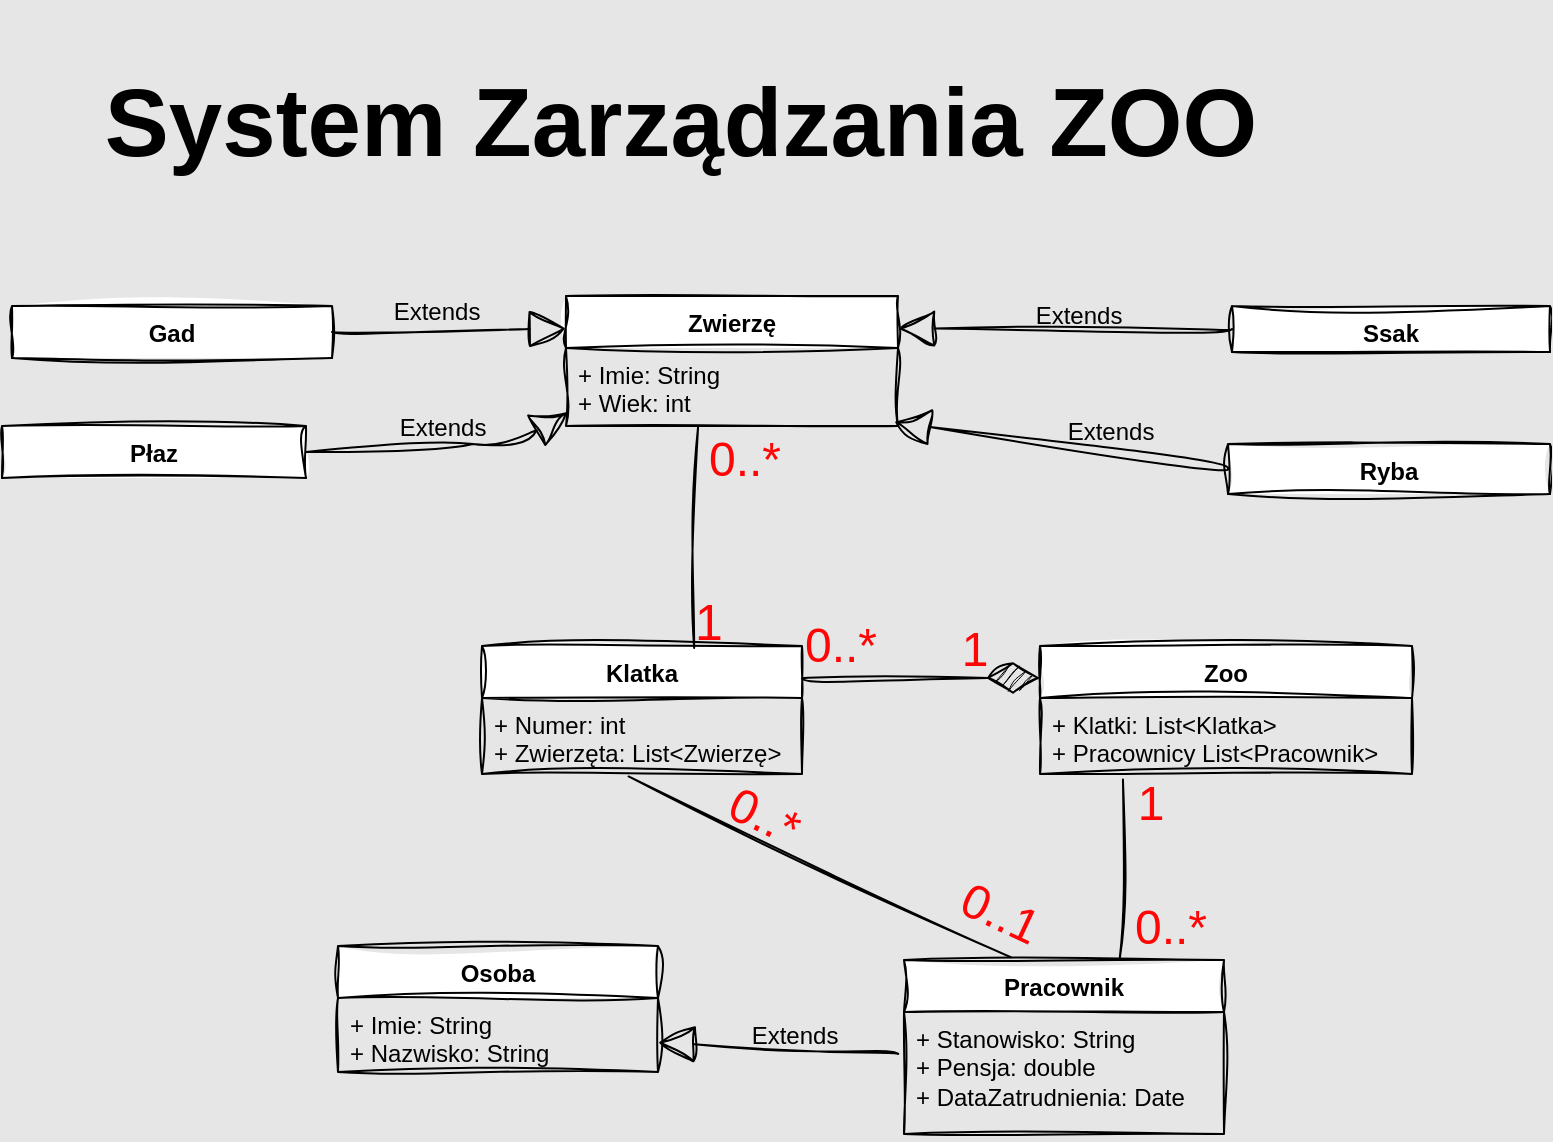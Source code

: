 <mxfile version="25.0.3">
  <diagram name="Strona-1" id="E6KXFafCXUu6M6fowW8F">
    <mxGraphModel dx="1221" dy="947" grid="0" gridSize="10" guides="1" tooltips="1" connect="1" arrows="1" fold="1" page="0" pageScale="1" pageWidth="827" pageHeight="1169" background="#E6E6E6" math="0" shadow="0">
      <root>
        <mxCell id="0" />
        <mxCell id="1" parent="0" />
        <mxCell id="DlXpJrdWX-oFE4-UT3Kw-1" value="Zwierzę" style="swimlane;fontStyle=1;align=center;verticalAlign=top;childLayout=stackLayout;horizontal=1;startSize=26;horizontalStack=0;resizeParent=1;resizeParentMax=0;resizeLast=0;collapsible=1;marginBottom=0;whiteSpace=wrap;html=1;labelBackgroundColor=none;sketch=1;curveFitting=1;jiggle=2;" parent="1" vertex="1">
          <mxGeometry x="-37" y="-16" width="166" height="65" as="geometry" />
        </mxCell>
        <mxCell id="DlXpJrdWX-oFE4-UT3Kw-2" value="+ Imie: String&lt;div&gt;+ Wiek: int&lt;/div&gt;&lt;div&gt;&lt;br&gt;&lt;/div&gt;" style="text;strokeColor=none;fillColor=none;align=left;verticalAlign=top;spacingLeft=4;spacingRight=4;overflow=hidden;rotatable=0;points=[[0,0.5],[1,0.5]];portConstraint=eastwest;whiteSpace=wrap;html=1;labelBackgroundColor=none;sketch=1;curveFitting=1;jiggle=2;" parent="DlXpJrdWX-oFE4-UT3Kw-1" vertex="1">
          <mxGeometry y="26" width="166" height="39" as="geometry" />
        </mxCell>
        <mxCell id="DlXpJrdWX-oFE4-UT3Kw-13" value="Ssak&lt;div&gt;&lt;br&gt;&lt;/div&gt;" style="swimlane;fontStyle=1;align=center;verticalAlign=top;childLayout=stackLayout;horizontal=1;startSize=26;horizontalStack=0;resizeParent=1;resizeParentMax=0;resizeLast=0;collapsible=1;marginBottom=0;whiteSpace=wrap;html=1;labelBackgroundColor=none;sketch=1;curveFitting=1;jiggle=2;" parent="1" vertex="1">
          <mxGeometry x="296" y="-11" width="159" height="23" as="geometry">
            <mxRectangle x="230" y="15" width="62" height="41" as="alternateBounds" />
          </mxGeometry>
        </mxCell>
        <mxCell id="DlXpJrdWX-oFE4-UT3Kw-17" value="Extends" style="endArrow=block;endSize=16;endFill=0;html=1;rounded=0;fontSize=12;curved=1;entryX=1;entryY=0.25;entryDx=0;entryDy=0;exitX=0;exitY=0.5;exitDx=0;exitDy=0;labelBackgroundColor=none;fontColor=default;sketch=1;curveFitting=1;jiggle=2;" parent="1" source="DlXpJrdWX-oFE4-UT3Kw-13" target="DlXpJrdWX-oFE4-UT3Kw-1" edge="1">
          <mxGeometry x="-0.078" y="-6" width="160" relative="1" as="geometry">
            <mxPoint x="328" y="239" as="sourcePoint" />
            <mxPoint x="227" y="72" as="targetPoint" />
            <mxPoint as="offset" />
          </mxGeometry>
        </mxCell>
        <mxCell id="DlXpJrdWX-oFE4-UT3Kw-18" value="Płaz" style="swimlane;fontStyle=1;align=center;verticalAlign=top;childLayout=stackLayout;horizontal=1;startSize=26;horizontalStack=0;resizeParent=1;resizeParentMax=0;resizeLast=0;collapsible=1;marginBottom=0;whiteSpace=wrap;html=1;labelBackgroundColor=none;sketch=1;curveFitting=1;jiggle=2;" parent="1" vertex="1">
          <mxGeometry x="-319" y="49" width="152" height="26" as="geometry" />
        </mxCell>
        <mxCell id="DlXpJrdWX-oFE4-UT3Kw-24" value="Extends" style="endArrow=block;endSize=16;endFill=0;html=1;rounded=0;fontSize=12;curved=1;entryX=0.006;entryY=0.821;entryDx=0;entryDy=0;entryPerimeter=0;exitX=1;exitY=0.5;exitDx=0;exitDy=0;labelBackgroundColor=none;fontColor=default;sketch=1;curveFitting=1;jiggle=2;" parent="1" source="DlXpJrdWX-oFE4-UT3Kw-18" target="DlXpJrdWX-oFE4-UT3Kw-2" edge="1">
          <mxGeometry x="0.02" y="9" width="160" relative="1" as="geometry">
            <mxPoint x="-256" y="153.99" as="sourcePoint" />
            <mxPoint x="-30" y="45.004" as="targetPoint" />
            <Array as="points">
              <mxPoint x="-107" y="60" />
              <mxPoint x="-60" y="56" />
            </Array>
            <mxPoint as="offset" />
          </mxGeometry>
        </mxCell>
        <mxCell id="DlXpJrdWX-oFE4-UT3Kw-25" value="Gad" style="swimlane;fontStyle=1;align=center;verticalAlign=top;childLayout=stackLayout;horizontal=1;startSize=26;horizontalStack=0;resizeParent=1;resizeParentMax=0;resizeLast=0;collapsible=1;marginBottom=0;whiteSpace=wrap;html=1;labelBackgroundColor=none;sketch=1;curveFitting=1;jiggle=2;" parent="1" vertex="1">
          <mxGeometry x="-314" y="-11" width="160" height="26" as="geometry" />
        </mxCell>
        <mxCell id="DlXpJrdWX-oFE4-UT3Kw-29" value="Extends" style="endArrow=block;endSize=16;endFill=0;html=1;rounded=0;fontSize=12;curved=1;entryX=0;entryY=0.25;entryDx=0;entryDy=0;exitX=1;exitY=0.5;exitDx=0;exitDy=0;labelBackgroundColor=none;fontColor=default;sketch=1;curveFitting=1;jiggle=2;" parent="1" source="DlXpJrdWX-oFE4-UT3Kw-25" target="DlXpJrdWX-oFE4-UT3Kw-1" edge="1">
          <mxGeometry x="-0.109" y="9" width="160" relative="1" as="geometry">
            <mxPoint x="-216" y="8" as="sourcePoint" />
            <mxPoint x="-56" y="8" as="targetPoint" />
            <mxPoint as="offset" />
          </mxGeometry>
        </mxCell>
        <mxCell id="DlXpJrdWX-oFE4-UT3Kw-30" value="Ryba" style="swimlane;fontStyle=1;align=center;verticalAlign=top;childLayout=stackLayout;horizontal=1;startSize=26;horizontalStack=0;resizeParent=1;resizeParentMax=0;resizeLast=0;collapsible=1;marginBottom=0;whiteSpace=wrap;html=1;labelBackgroundColor=none;sketch=1;curveFitting=1;jiggle=2;" parent="1" vertex="1">
          <mxGeometry x="294" y="58" width="161" height="25" as="geometry" />
        </mxCell>
        <mxCell id="DlXpJrdWX-oFE4-UT3Kw-35" value="Extends" style="endArrow=block;endSize=16;endFill=0;html=1;rounded=0;fontSize=12;curved=1;entryX=0.988;entryY=0.949;entryDx=0;entryDy=0;entryPerimeter=0;exitX=0;exitY=0.5;exitDx=0;exitDy=0;labelBackgroundColor=none;fontColor=default;sketch=1;curveFitting=1;jiggle=2;" parent="1" source="DlXpJrdWX-oFE4-UT3Kw-30" target="DlXpJrdWX-oFE4-UT3Kw-2" edge="1">
          <mxGeometry x="-0.277" y="-10" width="160" relative="1" as="geometry">
            <mxPoint x="230" y="99" as="sourcePoint" />
            <mxPoint x="390" y="99" as="targetPoint" />
            <mxPoint as="offset" />
          </mxGeometry>
        </mxCell>
        <mxCell id="DlXpJrdWX-oFE4-UT3Kw-39" value="Klatka" style="swimlane;fontStyle=1;align=center;verticalAlign=top;childLayout=stackLayout;horizontal=1;startSize=26;horizontalStack=0;resizeParent=1;resizeParentMax=0;resizeLast=0;collapsible=1;marginBottom=0;whiteSpace=wrap;html=1;labelBackgroundColor=none;sketch=1;curveFitting=1;jiggle=2;" parent="1" vertex="1">
          <mxGeometry x="-79" y="159" width="160" height="64" as="geometry" />
        </mxCell>
        <mxCell id="DlXpJrdWX-oFE4-UT3Kw-40" value="+ Numer: int&lt;div&gt;+ Zwierzęta: List&amp;lt;Zwierzę&amp;gt;&lt;/div&gt;" style="text;strokeColor=none;fillColor=none;align=left;verticalAlign=top;spacingLeft=4;spacingRight=4;overflow=hidden;rotatable=0;points=[[0,0.5],[1,0.5]];portConstraint=eastwest;whiteSpace=wrap;html=1;labelBackgroundColor=none;sketch=1;curveFitting=1;jiggle=2;" parent="DlXpJrdWX-oFE4-UT3Kw-39" vertex="1">
          <mxGeometry y="26" width="160" height="38" as="geometry" />
        </mxCell>
        <mxCell id="DlXpJrdWX-oFE4-UT3Kw-44" value="Zoo" style="swimlane;fontStyle=1;align=center;verticalAlign=top;childLayout=stackLayout;horizontal=1;startSize=26;horizontalStack=0;resizeParent=1;resizeParentMax=0;resizeLast=0;collapsible=1;marginBottom=0;whiteSpace=wrap;html=1;labelBackgroundColor=none;sketch=1;curveFitting=1;jiggle=2;" parent="1" vertex="1">
          <mxGeometry x="200" y="159" width="186" height="64" as="geometry" />
        </mxCell>
        <mxCell id="DlXpJrdWX-oFE4-UT3Kw-45" value="+ Klatki: List&amp;lt;Klatka&amp;gt;&lt;div&gt;+ Pracownicy List&amp;lt;Pracownik&amp;gt;&lt;/div&gt;" style="text;strokeColor=none;fillColor=none;align=left;verticalAlign=top;spacingLeft=4;spacingRight=4;overflow=hidden;rotatable=0;points=[[0,0.5],[1,0.5]];portConstraint=eastwest;whiteSpace=wrap;html=1;labelBackgroundColor=none;sketch=1;curveFitting=1;jiggle=2;" parent="DlXpJrdWX-oFE4-UT3Kw-44" vertex="1">
          <mxGeometry y="26" width="186" height="38" as="geometry" />
        </mxCell>
        <mxCell id="DlXpJrdWX-oFE4-UT3Kw-48" value="Osoba" style="swimlane;fontStyle=1;align=center;verticalAlign=top;childLayout=stackLayout;horizontal=1;startSize=26;horizontalStack=0;resizeParent=1;resizeParentMax=0;resizeLast=0;collapsible=1;marginBottom=0;whiteSpace=wrap;html=1;labelBackgroundColor=none;sketch=1;curveFitting=1;jiggle=2;" parent="1" vertex="1">
          <mxGeometry x="-151" y="309" width="160" height="63" as="geometry" />
        </mxCell>
        <mxCell id="DlXpJrdWX-oFE4-UT3Kw-49" value="+ Imie: String&lt;div&gt;+ Nazwisko: String&lt;/div&gt;" style="text;strokeColor=none;fillColor=none;align=left;verticalAlign=top;spacingLeft=4;spacingRight=4;overflow=hidden;rotatable=0;points=[[0,0.5],[1,0.5]];portConstraint=eastwest;whiteSpace=wrap;html=1;labelBackgroundColor=none;sketch=1;curveFitting=1;jiggle=2;" parent="DlXpJrdWX-oFE4-UT3Kw-48" vertex="1">
          <mxGeometry y="26" width="160" height="37" as="geometry" />
        </mxCell>
        <mxCell id="DlXpJrdWX-oFE4-UT3Kw-56" value="Pracownik" style="swimlane;fontStyle=1;align=center;verticalAlign=top;childLayout=stackLayout;horizontal=1;startSize=26;horizontalStack=0;resizeParent=1;resizeParentMax=0;resizeLast=0;collapsible=1;marginBottom=0;whiteSpace=wrap;html=1;labelBackgroundColor=none;sketch=1;curveFitting=1;jiggle=2;" parent="1" vertex="1">
          <mxGeometry x="132" y="316" width="160" height="87" as="geometry" />
        </mxCell>
        <mxCell id="DlXpJrdWX-oFE4-UT3Kw-57" value="+ Stanowisko: String&lt;div&gt;+ Pensja: double&lt;/div&gt;&lt;div&gt;+ DataZatrudnienia: Date&lt;/div&gt;" style="text;strokeColor=none;fillColor=none;align=left;verticalAlign=top;spacingLeft=4;spacingRight=4;overflow=hidden;rotatable=0;points=[[0,0.5],[1,0.5]];portConstraint=eastwest;whiteSpace=wrap;html=1;labelBackgroundColor=none;sketch=1;curveFitting=1;jiggle=2;" parent="DlXpJrdWX-oFE4-UT3Kw-56" vertex="1">
          <mxGeometry y="26" width="160" height="61" as="geometry" />
        </mxCell>
        <mxCell id="DlXpJrdWX-oFE4-UT3Kw-60" value="Extends" style="endArrow=block;endSize=16;endFill=0;html=1;rounded=0;fontSize=12;curved=1;exitX=-0.012;exitY=0.098;exitDx=0;exitDy=0;exitPerimeter=0;labelBackgroundColor=none;fontColor=default;sketch=1;curveFitting=1;jiggle=2;" parent="1" target="DlXpJrdWX-oFE4-UT3Kw-49" edge="1">
          <mxGeometry x="-0.128" y="-7" width="160" relative="1" as="geometry">
            <mxPoint x="129.0" y="362.978" as="sourcePoint" />
            <mxPoint x="278.92" y="115" as="targetPoint" />
            <mxPoint as="offset" />
          </mxGeometry>
        </mxCell>
        <mxCell id="DlXpJrdWX-oFE4-UT3Kw-62" value="" style="endArrow=diamondThin;endFill=1;endSize=24;html=1;rounded=0;fontSize=12;curved=1;exitX=1;exitY=0.25;exitDx=0;exitDy=0;entryX=0;entryY=0.25;entryDx=0;entryDy=0;labelBackgroundColor=none;fontColor=default;sketch=1;curveFitting=1;jiggle=2;" parent="1" source="DlXpJrdWX-oFE4-UT3Kw-39" target="DlXpJrdWX-oFE4-UT3Kw-44" edge="1">
          <mxGeometry width="160" relative="1" as="geometry">
            <mxPoint x="57" y="182" as="sourcePoint" />
            <mxPoint x="217" y="182" as="targetPoint" />
          </mxGeometry>
        </mxCell>
        <mxCell id="QTJE8DHDqHjorJn4KfwX-5" value="&lt;font face=&quot;Helvetica&quot; style=&quot;font-size: 24px;&quot;&gt;0..*&lt;/font&gt;" style="edgeLabel;html=1;align=center;verticalAlign=middle;resizable=0;points=[];sketch=1;hachureGap=4;jiggle=2;curveFitting=1;fontFamily=Architects Daughter;fontSource=https%3A%2F%2Ffonts.googleapis.com%2Fcss%3Ffamily%3DArchitects%2BDaughter;labelBackgroundColor=none;fontColor=#FF0505;" vertex="1" connectable="0" parent="DlXpJrdWX-oFE4-UT3Kw-62">
          <mxGeometry x="-0.711" relative="1" as="geometry">
            <mxPoint x="2" y="-16" as="offset" />
          </mxGeometry>
        </mxCell>
        <mxCell id="QTJE8DHDqHjorJn4KfwX-1" value="" style="endArrow=none;html=1;rounded=0;entryX=0.398;entryY=1;entryDx=0;entryDy=0;entryPerimeter=0;exitX=0.663;exitY=0.016;exitDx=0;exitDy=0;exitPerimeter=0;labelBackgroundColor=none;fontColor=default;sketch=1;curveFitting=1;jiggle=2;" edge="1" parent="1" source="DlXpJrdWX-oFE4-UT3Kw-39" target="DlXpJrdWX-oFE4-UT3Kw-2">
          <mxGeometry width="50" height="50" relative="1" as="geometry">
            <mxPoint x="29" y="155" as="sourcePoint" />
            <mxPoint x="93" y="241" as="targetPoint" />
          </mxGeometry>
        </mxCell>
        <mxCell id="QTJE8DHDqHjorJn4KfwX-2" value="&lt;font style=&quot;font-size: 25px;&quot;&gt;1&lt;/font&gt;" style="edgeLabel;html=1;align=center;verticalAlign=middle;resizable=0;points=[];labelBackgroundColor=none;sketch=1;curveFitting=1;jiggle=2;fontSize=13;fontColor=#FF0505;" vertex="1" connectable="0" parent="QTJE8DHDqHjorJn4KfwX-1">
          <mxGeometry x="-0.747" y="-1" relative="1" as="geometry">
            <mxPoint x="5" as="offset" />
          </mxGeometry>
        </mxCell>
        <mxCell id="QTJE8DHDqHjorJn4KfwX-4" value="&lt;font style=&quot;font-size: 24px;&quot; color=&quot;#ff0505&quot;&gt;0..*&lt;/font&gt;" style="edgeLabel;html=1;align=center;verticalAlign=middle;resizable=0;points=[];sketch=1;hachureGap=4;jiggle=2;curveFitting=1;fontFamily=Helvetica;labelBackgroundColor=none;" vertex="1" connectable="0" parent="QTJE8DHDqHjorJn4KfwX-1">
          <mxGeometry x="0.719" y="-1" relative="1" as="geometry">
            <mxPoint x="22" y="1" as="offset" />
          </mxGeometry>
        </mxCell>
        <mxCell id="QTJE8DHDqHjorJn4KfwX-3" value="&lt;h1&gt;System Zarządzania ZOO&lt;/h1&gt;" style="text;strokeColor=none;fillColor=none;html=1;fontSize=24;fontStyle=1;verticalAlign=middle;align=center;labelBackgroundColor=none;sketch=1;curveFitting=1;jiggle=2;" vertex="1" parent="1">
          <mxGeometry x="-30" y="-123" width="100" height="40" as="geometry" />
        </mxCell>
        <mxCell id="QTJE8DHDqHjorJn4KfwX-6" value="&lt;font face=&quot;Helvetica&quot; style=&quot;font-size: 24px;&quot;&gt;1&lt;/font&gt;" style="edgeLabel;html=1;align=center;verticalAlign=middle;resizable=0;points=[];sketch=1;hachureGap=4;jiggle=2;curveFitting=1;fontFamily=Architects Daughter;fontSource=https%3A%2F%2Ffonts.googleapis.com%2Fcss%3Ffamily%3DArchitects%2BDaughter;labelBackgroundColor=none;fontColor=#FF0505;" vertex="1" connectable="0" parent="1">
          <mxGeometry x="167.0" y="161" as="geometry" />
        </mxCell>
        <mxCell id="QTJE8DHDqHjorJn4KfwX-7" value="" style="endArrow=none;html=1;rounded=0;sketch=1;hachureGap=4;jiggle=2;curveFitting=1;fontFamily=Architects Daughter;fontSource=https%3A%2F%2Ffonts.googleapis.com%2Fcss%3Ffamily%3DArchitects%2BDaughter;entryX=0.223;entryY=1.074;entryDx=0;entryDy=0;entryPerimeter=0;exitX=0.674;exitY=-0.007;exitDx=0;exitDy=0;exitPerimeter=0;" edge="1" parent="1" source="DlXpJrdWX-oFE4-UT3Kw-56" target="DlXpJrdWX-oFE4-UT3Kw-45">
          <mxGeometry width="50" height="50" relative="1" as="geometry">
            <mxPoint x="223" y="299" as="sourcePoint" />
            <mxPoint x="273" y="249" as="targetPoint" />
          </mxGeometry>
        </mxCell>
        <mxCell id="QTJE8DHDqHjorJn4KfwX-9" value="&lt;font face=&quot;Helvetica&quot; style=&quot;font-size: 24px;&quot;&gt;1&lt;/font&gt;" style="edgeLabel;html=1;align=center;verticalAlign=middle;resizable=0;points=[];sketch=1;hachureGap=4;jiggle=2;curveFitting=1;fontFamily=Architects Daughter;fontSource=https%3A%2F%2Ffonts.googleapis.com%2Fcss%3Ffamily%3DArchitects%2BDaughter;labelBackgroundColor=none;fontColor=#FF0505;" vertex="1" connectable="0" parent="1">
          <mxGeometry x="177.0" y="175" as="geometry">
            <mxPoint x="78" y="63" as="offset" />
          </mxGeometry>
        </mxCell>
        <mxCell id="QTJE8DHDqHjorJn4KfwX-10" value="&lt;font face=&quot;Helvetica&quot; style=&quot;font-size: 24px;&quot;&gt;0..*&lt;/font&gt;" style="edgeLabel;html=1;align=center;verticalAlign=middle;resizable=0;points=[];sketch=1;hachureGap=4;jiggle=2;curveFitting=1;fontFamily=Architects Daughter;fontSource=https%3A%2F%2Ffonts.googleapis.com%2Fcss%3Ffamily%3DArchitects%2BDaughter;labelBackgroundColor=none;fontColor=#FF0505;" vertex="1" connectable="0" parent="1">
          <mxGeometry x="265.0" y="300" as="geometry" />
        </mxCell>
        <mxCell id="QTJE8DHDqHjorJn4KfwX-12" value="" style="endArrow=none;html=1;rounded=0;sketch=1;hachureGap=4;jiggle=2;curveFitting=1;fontFamily=Architects Daughter;fontSource=https%3A%2F%2Ffonts.googleapis.com%2Fcss%3Ffamily%3DArchitects%2BDaughter;exitX=0.334;exitY=-0.016;exitDx=0;exitDy=0;entryX=0.458;entryY=1.032;entryDx=0;entryDy=0;entryPerimeter=0;exitPerimeter=0;" edge="1" parent="1" source="DlXpJrdWX-oFE4-UT3Kw-56" target="DlXpJrdWX-oFE4-UT3Kw-40">
          <mxGeometry width="50" height="50" relative="1" as="geometry">
            <mxPoint x="132" y="315" as="sourcePoint" />
            <mxPoint x="136" y="223" as="targetPoint" />
          </mxGeometry>
        </mxCell>
        <mxCell id="QTJE8DHDqHjorJn4KfwX-13" value="&lt;span style=&quot;color: rgb(255, 5, 5); font-family: Helvetica; font-size: 24px; font-style: normal; font-variant-ligatures: normal; font-variant-caps: normal; font-weight: 400; letter-spacing: normal; orphans: 2; text-align: center; text-indent: 0px; text-transform: none; widows: 2; word-spacing: 0px; -webkit-text-stroke-width: 0px; white-space: nowrap; text-decoration-thickness: initial; text-decoration-style: initial; text-decoration-color: initial; float: none; display: inline !important;&quot;&gt;0..1&lt;/span&gt;" style="text;whiteSpace=wrap;html=1;fontFamily=Architects Daughter;fontSource=https%3A%2F%2Ffonts.googleapis.com%2Fcss%3Ffamily%3DArchitects%2BDaughter;rotation=25;fillColor=none;strokeColor=none;rounded=0;glass=0;fontSize=12;fontColor=default;" vertex="1" parent="1">
          <mxGeometry x="156.5" y="271.0" width="41" height="51" as="geometry" />
        </mxCell>
        <mxCell id="QTJE8DHDqHjorJn4KfwX-15" value="&lt;span style=&quot;color: rgb(255, 5, 5); font-family: Helvetica; font-size: 24px; font-style: normal; font-variant-ligatures: normal; font-variant-caps: normal; font-weight: 400; letter-spacing: normal; orphans: 2; text-align: center; text-indent: 0px; text-transform: none; widows: 2; word-spacing: 0px; -webkit-text-stroke-width: 0px; white-space: nowrap; text-decoration-thickness: initial; text-decoration-style: initial; text-decoration-color: initial; float: none; display: inline !important;&quot;&gt;0..*&lt;/span&gt;" style="text;whiteSpace=wrap;html=1;fontFamily=Architects Daughter;fontSource=https://fonts.googleapis.com/css?family=Architects+Daughter;rotation=25;fillColor=none;strokeColor=none;rounded=0;glass=0;fontSize=12;fontColor=default;" vertex="1" parent="1">
          <mxGeometry x="39.996" y="223.005" width="41" height="51" as="geometry" />
        </mxCell>
      </root>
    </mxGraphModel>
  </diagram>
</mxfile>
